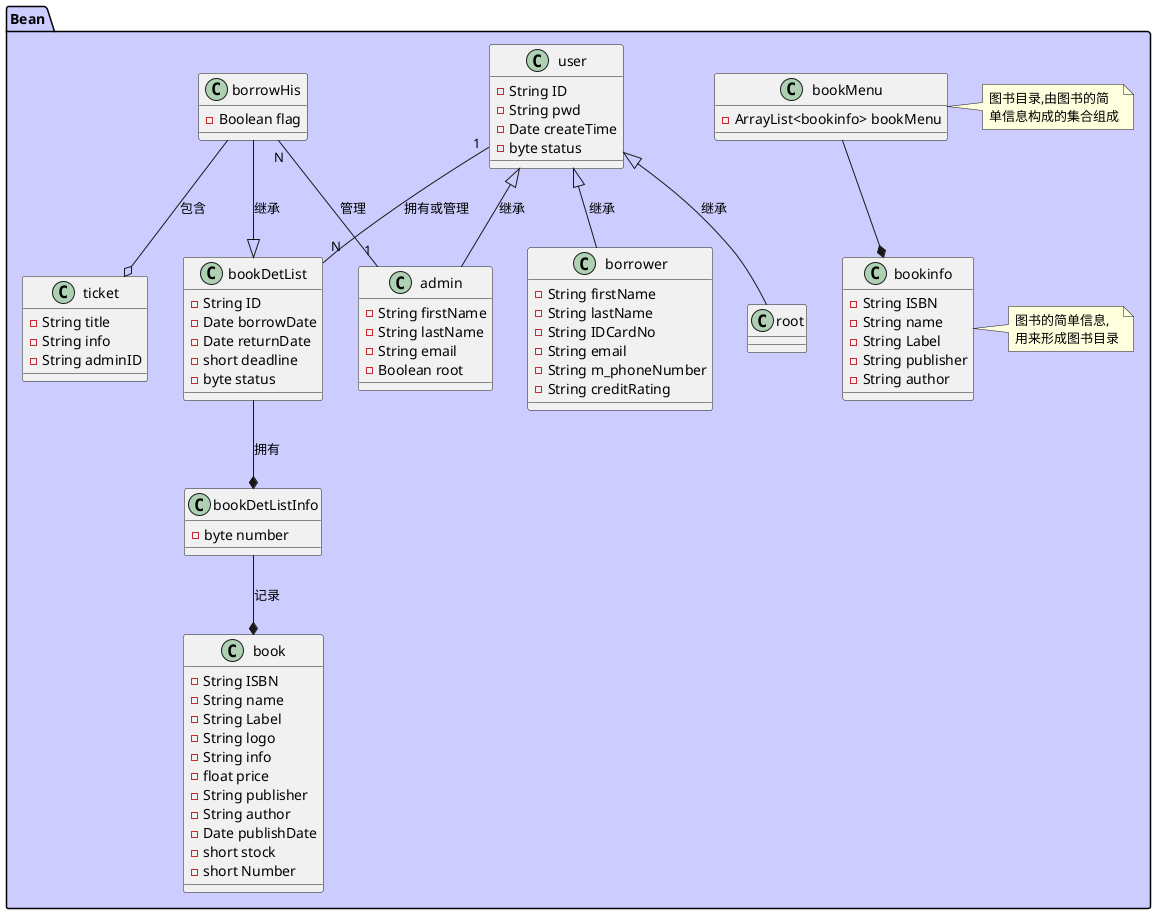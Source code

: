 @startuml classView_v2
' 由于继承关系,未覆盖的属性或方法不再列出
' 由于篇幅关系,省略类的set/get方法
package Bean #ccf{
    class user{
        -String ID
        -String pwd
        -Date createTime
        -byte status
    }
    class borrower{
        -String firstName
        -String lastName
        -String IDCardNo
        -String email
        -String m_phoneNumber
        -String creditRating
    }
    class admin{
        -String firstName
        -String lastName
        -String email
        -Boolean root
    }
    class root{

    }
    borrower -up-|> user:继承
    admin -up-|> user:继承
    root -up-|> user:继承

    class bookinfo{
        -String ISBN
        -String name
        -String Label
        -String publisher
        -String author
    }
    note right: 图书的简单信息,\n用来形成图书目录

    class bookMenu{
        -ArrayList<bookinfo> bookMenu
    }
    note right: 图书目录,由图书的简\n单信息构成的集合组成
    bookMenu --* bookinfo
    class book{
        -String ISBN
        -String name
        -String Label
        -String logo
        -String info
        -float price
        -String publisher
        -String author
        -Date publishDate
        -short stock
        -short Number
    }
    class bookDetList{
        -String ID
        -Date borrowDate
        -Date returnDate
        -short deadline
        -byte status
    }
    class bookDetListInfo{
        -byte number
    }
    class borrowHis{
        -Boolean flag
    }
    class ticket{
        -String title
        -String info
        -String adminID
    }
    bookDetListInfo --* book:记录
    bookDetList "N" -left- "1" user:拥有或管理
    borrowHis "N" -- "1" admin:管理
    borrowHis --|> bookDetList:继承
    bookDetList --* bookDetListInfo:拥有
    borrowHis --o ticket:包含
}
' 不需要用例中的方法,故去掉.
' package serivce #cfc{
'     class userSerivce{
'         {abstract}+void register(User user)
'         {abstract}+User login(User user)
'         +void logout(User user)
'         {abstract}+byte getEffectiveDate(User user)
'         +List queryBooks(Book book)
'     }
'     class borrowerSerivce{
'         +List getBookDetLists(Borrower borrower)
'         +List getBorrowHies(Borrower borrower)
'         +List getTickets(Borrower borrower)
'         +List updateInfo(Borrower borrower)
'     }
'     class adminSerivce{
'         +Borrower queryBorrower(Borrower borrower)
'         +void addBookDetList(BookDetList bookDetList)
'         +void transToBorrowHis(BookDetList bookDetList\n ,Boolean tic,Ticket ticket)
'         +void Renew(BookDetList bookDetList)
'         +void weiteTicket(Ticket ticket)
'         +void updateCreditRating(Borrower borrower)
'         +boolean getRoot(String rpwd)
'         ..↓需要获取root权限↓..
'         +void updateBookDetList(BookDetList bookDetList)
'         +void deleteBookDetList(BookDetList bookDetList)
'         +void updateBorrowHis(BorrowHis borrowHis)
'         +void deleteBorrowHis(BorrowHis borrowHis)
'         +void updateTicket(Ticket ticket)
'         +void deleteTicket(Ticket ticket)
'     }
'     class bookSerivce{
'         +List getbookList()
'         +List getbooksByLabel(String Lable)
'         +book getBookByISBN(String ISBN)
'         +List getBookmenu()
'         +void addBook(Book book)
'         ..↓需要获取root权限↓..
'         +void updateBookmenu(List book)
'         +void deleteBook(Book book)
'         +void updateBook(Book book)
'     }
'     class rootService{
'         +管理读者()
'         +管理图书管理员()
'         +void updateUserstatus(User user)
'     }
'     borrowerSerivce -up-|>userSerivce:继承
'     adminSerivce -up-|>userSerivce:继承
' }
' admin -> bookSerivce:使用?
' admin -> adminSerivce:使用?
' borrower -> borrowerSerivce:使用?
' root -> serivce:都能用?
@enduml